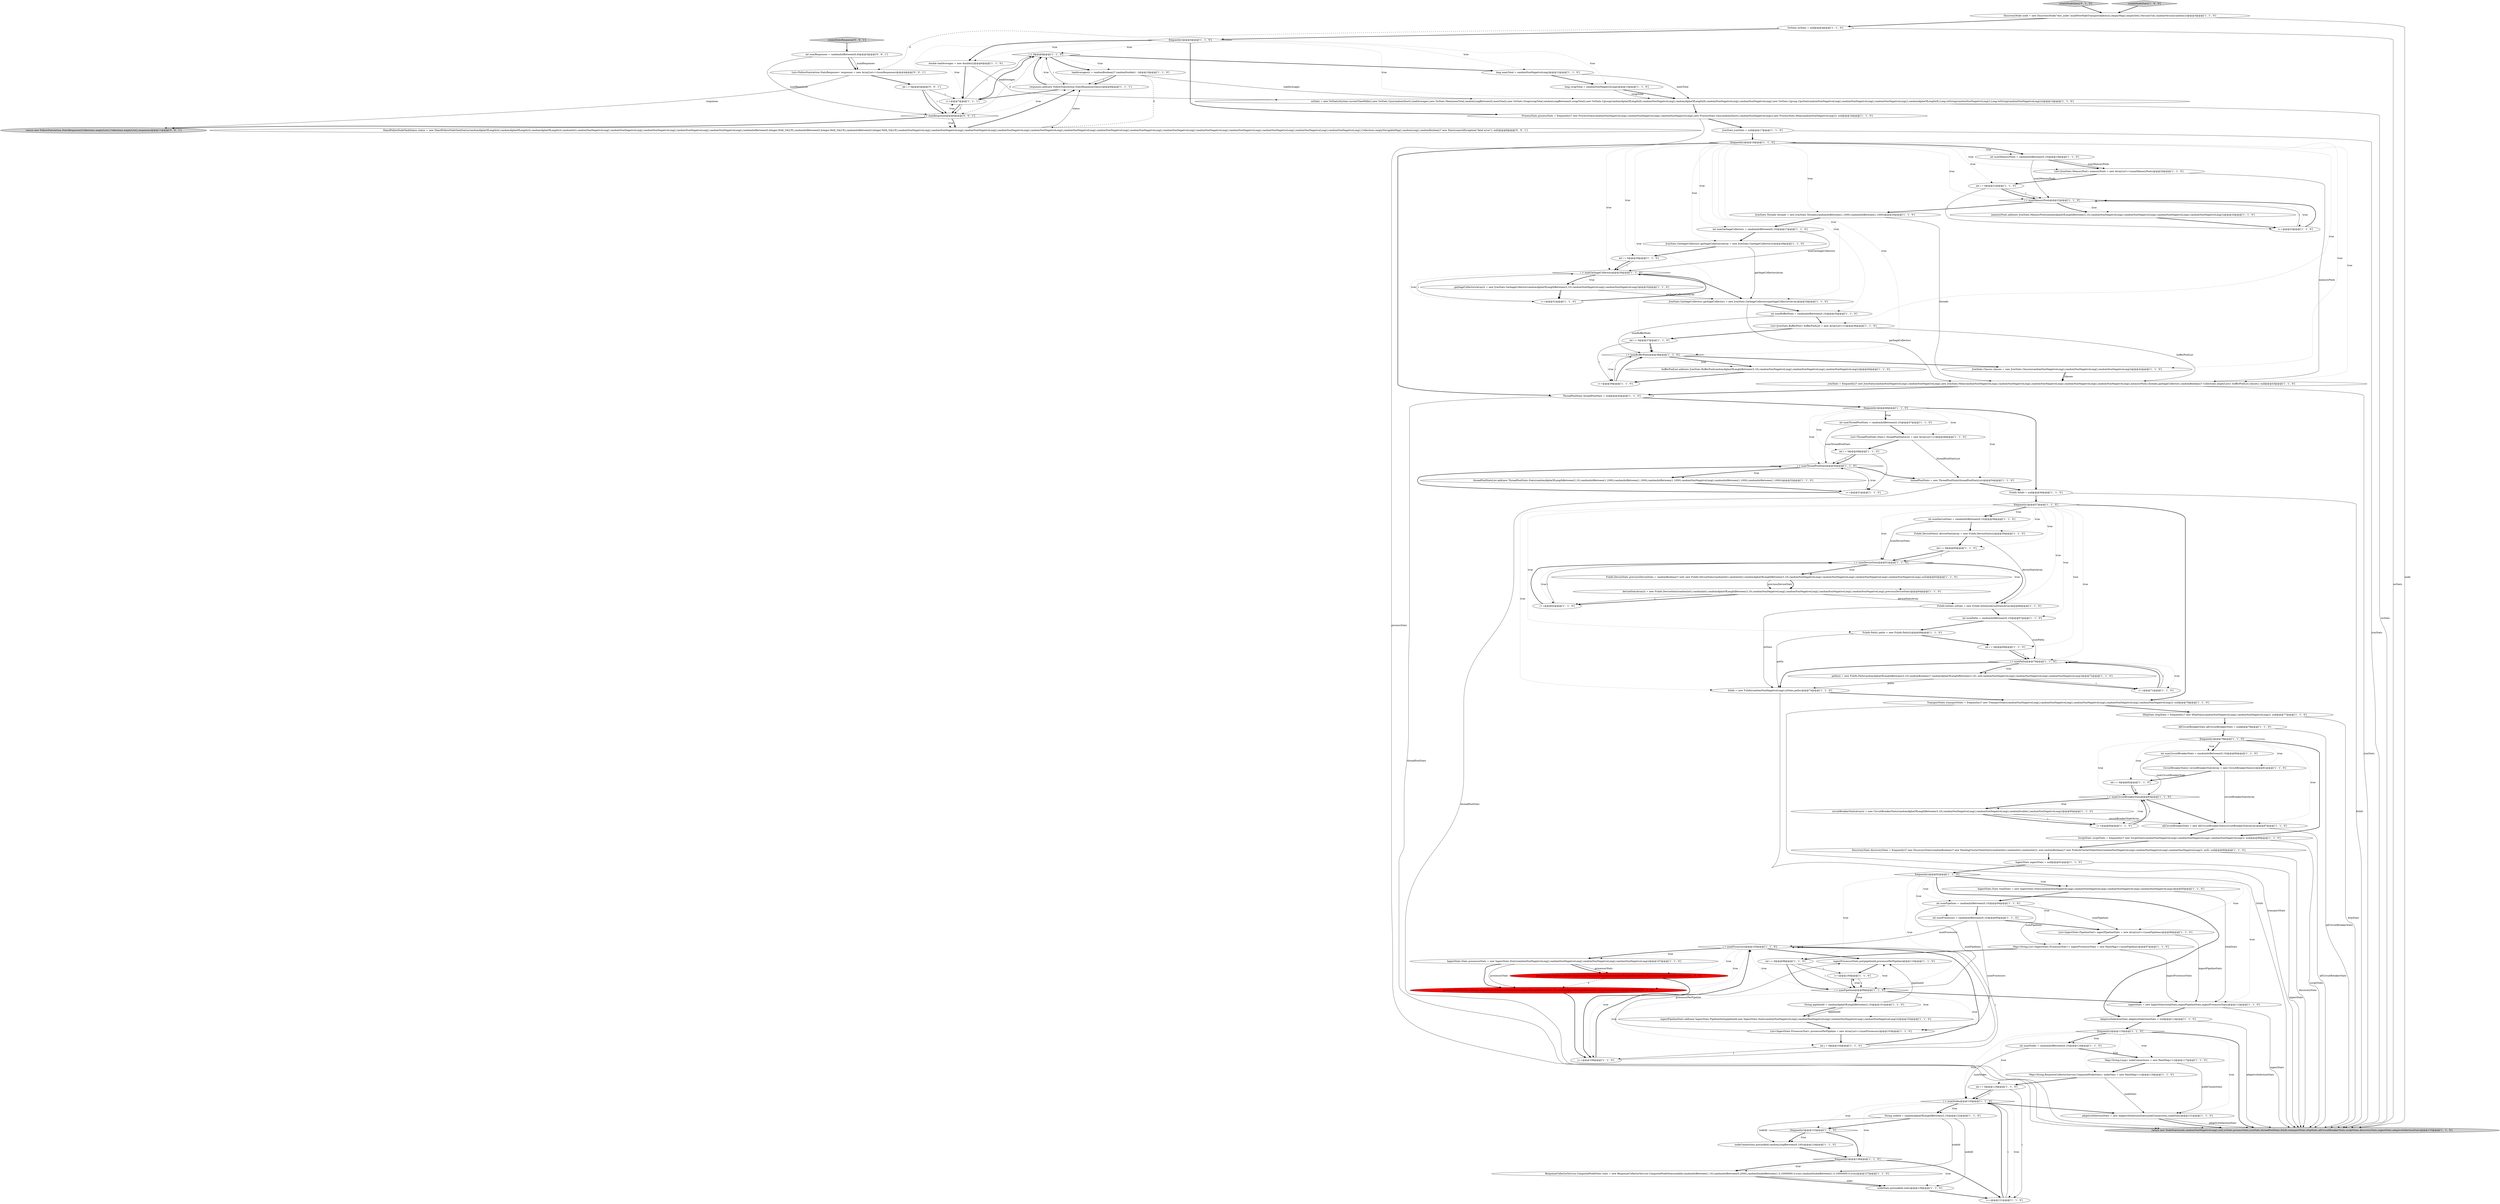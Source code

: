 digraph {
26 [style = filled, label = "j < numProcessors@@@105@@@['1', '1', '0']", fillcolor = white, shape = diamond image = "AAA0AAABBB1BBB"];
48 [style = filled, label = "threadPoolStatsList.add(new ThreadPoolStats.Stats(randomAlphaOfLengthBetween(3,10),randomIntBetween(1,1000),randomIntBetween(1,1000),randomIntBetween(1,1000),randomNonNegativeLong(),randomIntBetween(1,1000),randomIntBetween(1,1000)))@@@52@@@['1', '1', '0']", fillcolor = white, shape = ellipse image = "AAA0AAABBB1BBB"];
46 [style = filled, label = "i < 3@@@8@@@['1', '1', '0']", fillcolor = white, shape = diamond image = "AAA0AAABBB1BBB"];
27 [style = filled, label = "jvmStats = frequently()? new JvmStats(randomNonNegativeLong(),randomNonNegativeLong(),new JvmStats.Mem(randomNonNegativeLong(),randomNonNegativeLong(),randomNonNegativeLong(),randomNonNegativeLong(),randomNonNegativeLong(),memoryPools),threads,garbageCollectors,randomBoolean()? Collections.emptyList(): bufferPoolList,classes): null@@@43@@@['1', '1', '0']", fillcolor = white, shape = ellipse image = "AAA0AAABBB1BBB"];
106 [style = filled, label = "int i = 0@@@29@@@['1', '1', '0']", fillcolor = white, shape = ellipse image = "AAA0AAABBB1BBB"];
115 [style = filled, label = "return new FollowStatsAction.StatsResponses(Collections.emptyList(),Collections.emptyList(),responses)@@@11@@@['0', '0', '1']", fillcolor = lightgray, shape = ellipse image = "AAA0AAABBB3BBB"];
60 [style = filled, label = "JvmStats.Threads threads = new JvmStats.Threads(randomIntBetween(1,1000),randomIntBetween(1,1000))@@@26@@@['1', '1', '0']", fillcolor = white, shape = ellipse image = "AAA0AAABBB1BBB"];
94 [style = filled, label = "fsInfo = new FsInfo(randomNonNegativeLong(),ioStats,paths)@@@74@@@['1', '1', '0']", fillcolor = white, shape = ellipse image = "AAA0AAABBB1BBB"];
90 [style = filled, label = "i < numNodes@@@120@@@['1', '1', '0']", fillcolor = white, shape = diamond image = "AAA0AAABBB1BBB"];
95 [style = filled, label = "nodeConnections.put(nodeId,randomLongBetween(0,100))@@@124@@@['1', '1', '0']", fillcolor = white, shape = ellipse image = "AAA0AAABBB1BBB"];
91 [style = filled, label = "i < numBufferPools@@@38@@@['1', '1', '0']", fillcolor = white, shape = diamond image = "AAA0AAABBB1BBB"];
40 [style = filled, label = "ThreadPoolStats threadPoolStats = null@@@45@@@['1', '1', '0']", fillcolor = white, shape = ellipse image = "AAA0AAABBB1BBB"];
28 [style = filled, label = "Map<String,ResponseCollectorService.ComputedNodeStats> nodeStats = new HashMap<>()@@@118@@@['1', '1', '0']", fillcolor = white, shape = ellipse image = "AAA0AAABBB1BBB"];
5 [style = filled, label = "i < numPaths@@@70@@@['1', '1', '0']", fillcolor = white, shape = diamond image = "AAA0AAABBB1BBB"];
63 [style = filled, label = "DiscoveryNode node = new DiscoveryNode(\"test_node\",buildNewFakeTransportAddress(),emptyMap(),emptySet(),VersionUtils.randomVersion(random()))@@@3@@@['1', '1', '0']", fillcolor = white, shape = ellipse image = "AAA0AAABBB1BBB"];
51 [style = filled, label = "i < numMemoryPools@@@22@@@['1', '1', '0']", fillcolor = white, shape = diamond image = "AAA0AAABBB1BBB"];
117 [style = filled, label = "ShardFollowNodeTaskStatus status = new ShardFollowNodeTaskStatus(randomAlphaOfLength(4),randomAlphaOfLength(4),randomAlphaOfLength(4),randomInt(),randomNonNegativeLong(),randomNonNegativeLong(),randomNonNegativeLong(),randomNonNegativeLong(),randomNonNegativeLong(),randomIntBetween(0,Integer.MAX_VALUE),randomIntBetween(0,Integer.MAX_VALUE),randomIntBetween(0,Integer.MAX_VALUE),randomNonNegativeLong(),randomNonNegativeLong(),randomNonNegativeLong(),randomNonNegativeLong(),randomNonNegativeLong(),randomNonNegativeLong(),randomNonNegativeLong(),randomNonNegativeLong(),randomNonNegativeLong(),randomNonNegativeLong(),randomNonNegativeLong(),randomNonNegativeLong(),randomNonNegativeLong(),randomNonNegativeLong(),Collections.emptyNavigableMap(),randomLong(),randomBoolean()? new ElasticsearchException(\"fatal error\"): null)@@@8@@@['0', '0', '1']", fillcolor = white, shape = ellipse image = "AAA0AAABBB3BBB"];
45 [style = filled, label = "i < numPipelines@@@99@@@['1', '1', '0']", fillcolor = white, shape = diamond image = "AAA0AAABBB1BBB"];
17 [style = filled, label = "int i = 0@@@49@@@['1', '1', '0']", fillcolor = white, shape = ellipse image = "AAA0AAABBB1BBB"];
10 [style = filled, label = "int numMemoryPools = randomIntBetween(0,10)@@@19@@@['1', '1', '0']", fillcolor = white, shape = ellipse image = "AAA0AAABBB1BBB"];
97 [style = filled, label = "long swapTotal = randomNonNegativeLong()@@@13@@@['1', '1', '0']", fillcolor = white, shape = ellipse image = "AAA0AAABBB1BBB"];
66 [style = filled, label = "long memTotal = randomNonNegativeLong()@@@12@@@['1', '1', '0']", fillcolor = white, shape = ellipse image = "AAA0AAABBB1BBB"];
61 [style = filled, label = "int i = 0@@@37@@@['1', '1', '0']", fillcolor = white, shape = ellipse image = "AAA0AAABBB1BBB"];
73 [style = filled, label = "FsInfo.DeviceStats previousDeviceStats = randomBoolean()? null: new FsInfo.DeviceStats(randomInt(),randomInt(),randomAlphaOfLengthBetween(3,10),randomNonNegativeLong(),randomNonNegativeLong(),randomNonNegativeLong(),randomNonNegativeLong(),null)@@@63@@@['1', '1', '0']", fillcolor = white, shape = ellipse image = "AAA0AAABBB1BBB"];
15 [style = filled, label = "frequently()@@@126@@@['1', '1', '0']", fillcolor = white, shape = diamond image = "AAA0AAABBB1BBB"];
65 [style = filled, label = "i < numThreadPoolStats@@@50@@@['1', '1', '0']", fillcolor = white, shape = diamond image = "AAA0AAABBB1BBB"];
102 [style = filled, label = "paths(i( = new FsInfo.Path(randomAlphaOfLengthBetween(3,10),randomBoolean()? randomAlphaOfLengthBetween(3,10): null,randomNonNegativeLong(),randomNonNegativeLong(),randomNonNegativeLong())@@@72@@@['1', '1', '0']", fillcolor = white, shape = ellipse image = "AAA0AAABBB1BBB"];
114 [style = filled, label = "createStatsResponse['0', '0', '1']", fillcolor = lightgray, shape = diamond image = "AAA0AAABBB3BBB"];
83 [style = filled, label = "List<IngestStats.ProcessorStat> processorPerPipeline = new ArrayList<>(numProcessors)@@@103@@@['1', '1', '0']", fillcolor = white, shape = ellipse image = "AAA0AAABBB1BBB"];
113 [style = filled, label = "createNodeStats['0', '1', '0']", fillcolor = lightgray, shape = diamond image = "AAA0AAABBB2BBB"];
103 [style = filled, label = "i++@@@121@@@['1', '1', '0']", fillcolor = white, shape = ellipse image = "AAA0AAABBB1BBB"];
33 [style = filled, label = "createNodeStats['1', '0', '0']", fillcolor = lightgray, shape = diamond image = "AAA0AAABBB1BBB"];
87 [style = filled, label = "AllCircuitBreakerStats allCircuitBreakerStats = null@@@78@@@['1', '1', '0']", fillcolor = white, shape = ellipse image = "AAA0AAABBB1BBB"];
58 [style = filled, label = "FsInfo.DeviceStats(( deviceStatsArray = new FsInfo.DeviceStats((((@@@59@@@['1', '1', '0']", fillcolor = white, shape = ellipse image = "AAA0AAABBB1BBB"];
76 [style = filled, label = "JvmStats jvmStats = null@@@17@@@['1', '1', '0']", fillcolor = white, shape = ellipse image = "AAA0AAABBB1BBB"];
2 [style = filled, label = "AdaptiveSelectionStats adaptiveSelectionStats = null@@@114@@@['1', '1', '0']", fillcolor = white, shape = ellipse image = "AAA0AAABBB1BBB"];
64 [style = filled, label = "int i = 0@@@82@@@['1', '1', '0']", fillcolor = white, shape = ellipse image = "AAA0AAABBB1BBB"];
37 [style = filled, label = "IngestStats.Stats processorStats = new IngestStats.Stats(randomNonNegativeLong(),randomNonNegativeLong(),randomNonNegativeLong(),randomNonNegativeLong())@@@107@@@['1', '1', '0']", fillcolor = white, shape = ellipse image = "AAA0AAABBB1BBB"];
24 [style = filled, label = "OsStats osStats = null@@@4@@@['1', '1', '0']", fillcolor = white, shape = ellipse image = "AAA0AAABBB1BBB"];
111 [style = filled, label = "i++@@@39@@@['1', '1', '0']", fillcolor = white, shape = ellipse image = "AAA0AAABBB1BBB"];
79 [style = filled, label = "CircuitBreakerStats(( circuitBreakerStatsArray = new CircuitBreakerStats((((@@@81@@@['1', '1', '0']", fillcolor = white, shape = ellipse image = "AAA0AAABBB1BBB"];
57 [style = filled, label = "i < numCircuitBreakerStats@@@83@@@['1', '1', '0']", fillcolor = white, shape = diamond image = "AAA0AAABBB1BBB"];
120 [style = filled, label = "int numResponses = randomIntBetween(0,8)@@@3@@@['0', '0', '1']", fillcolor = white, shape = ellipse image = "AAA0AAABBB3BBB"];
74 [style = filled, label = "frequently()@@@79@@@['1', '1', '0']", fillcolor = white, shape = diamond image = "AAA0AAABBB1BBB"];
32 [style = filled, label = "ingestProcessorStats.put(pipelineId,processorPerPipeline)@@@110@@@['1', '1', '0']", fillcolor = white, shape = ellipse image = "AAA0AAABBB1BBB"];
29 [style = filled, label = "int numPipelines = randomIntBetween(0,10)@@@94@@@['1', '1', '0']", fillcolor = white, shape = ellipse image = "AAA0AAABBB1BBB"];
20 [style = filled, label = "FsInfo.IoStats ioStats = new FsInfo.IoStats(deviceStatsArray)@@@66@@@['1', '1', '0']", fillcolor = white, shape = ellipse image = "AAA0AAABBB1BBB"];
70 [style = filled, label = "i++@@@84@@@['1', '1', '0']", fillcolor = white, shape = ellipse image = "AAA0AAABBB1BBB"];
44 [style = filled, label = "garbageCollectorsArray(i( = new JvmStats.GarbageCollector(randomAlphaOfLengthBetween(3,10),randomNonNegativeLong(),randomNonNegativeLong())@@@32@@@['1', '1', '0']", fillcolor = white, shape = ellipse image = "AAA0AAABBB1BBB"];
98 [style = filled, label = "JvmStats.GarbageCollectors garbageCollectors = new JvmStats.GarbageCollectors(garbageCollectorsArray)@@@34@@@['1', '1', '0']", fillcolor = white, shape = ellipse image = "AAA0AAABBB1BBB"];
67 [style = filled, label = "List<JvmStats.BufferPool> bufferPoolList = new ArrayList<>()@@@36@@@['1', '1', '0']", fillcolor = white, shape = ellipse image = "AAA0AAABBB1BBB"];
14 [style = filled, label = "frequently()@@@92@@@['1', '1', '0']", fillcolor = white, shape = diamond image = "AAA0AAABBB1BBB"];
55 [style = filled, label = "ScriptStats scriptStats = frequently()? new ScriptStats(randomNonNegativeLong(),randomNonNegativeLong(),randomNonNegativeLong()): null@@@89@@@['1', '1', '0']", fillcolor = white, shape = ellipse image = "AAA0AAABBB1BBB"];
77 [style = filled, label = "List<ThreadPoolStats.Stats> threadPoolStatsList = new ArrayList<>()@@@48@@@['1', '1', '0']", fillcolor = white, shape = ellipse image = "AAA0AAABBB1BBB"];
99 [style = filled, label = "frequently()@@@5@@@['1', '1', '0']", fillcolor = white, shape = diamond image = "AAA0AAABBB1BBB"];
1 [style = filled, label = "i++@@@7@@@['1', '1', '1']", fillcolor = white, shape = ellipse image = "AAA0AAABBB1BBB"];
43 [style = filled, label = "ProcessStats processStats = frequently()? new ProcessStats(randomNonNegativeLong(),randomNonNegativeLong(),randomNonNegativeLong(),new ProcessStats.Cpu(randomShort(),randomNonNegativeLong()),new ProcessStats.Mem(randomNonNegativeLong())): null@@@16@@@['1', '1', '0']", fillcolor = white, shape = ellipse image = "AAA0AAABBB1BBB"];
3 [style = filled, label = "double loadAverages = new double((((@@@6@@@['1', '1', '0']", fillcolor = white, shape = ellipse image = "AAA0AAABBB1BBB"];
11 [style = filled, label = "JvmStats.GarbageCollector(( garbageCollectorsArray = new JvmStats.GarbageCollector((((@@@28@@@['1', '1', '0']", fillcolor = white, shape = ellipse image = "AAA0AAABBB1BBB"];
107 [style = filled, label = "IngestStats ingestStats = null@@@91@@@['1', '1', '0']", fillcolor = white, shape = ellipse image = "AAA0AAABBB1BBB"];
0 [style = filled, label = "int numGarbageCollectors = randomIntBetween(0,10)@@@27@@@['1', '1', '0']", fillcolor = white, shape = ellipse image = "AAA0AAABBB1BBB"];
110 [style = filled, label = "List<JvmStats.MemoryPool> memoryPools = new ArrayList<>(numMemoryPools)@@@20@@@['1', '1', '0']", fillcolor = white, shape = ellipse image = "AAA0AAABBB1BBB"];
39 [style = filled, label = "ResponseCollectorService.ComputedNodeStats stats = new ResponseCollectorService.ComputedNodeStats(nodeId,randomIntBetween(1,10),randomIntBetween(0,2000),randomDoubleBetween(1.0,10000000.0,true),randomDoubleBetween(1.0,10000000.0,true))@@@127@@@['1', '1', '0']", fillcolor = white, shape = ellipse image = "AAA0AAABBB1BBB"];
36 [style = filled, label = "int numCircuitBreakerStats = randomIntBetween(0,10)@@@80@@@['1', '1', '0']", fillcolor = white, shape = ellipse image = "AAA0AAABBB1BBB"];
21 [style = filled, label = "deviceStatsArray(i( = new FsInfo.DeviceStats(randomInt(),randomInt(),randomAlphaOfLengthBetween(3,10),randomNonNegativeLong(),randomNonNegativeLong(),randomNonNegativeLong(),randomNonNegativeLong(),previousDeviceStats)@@@64@@@['1', '1', '0']", fillcolor = white, shape = ellipse image = "AAA0AAABBB1BBB"];
41 [style = filled, label = "osStats = new OsStats(System.currentTimeMillis(),new OsStats.Cpu(randomShort(),loadAverages),new OsStats.Mem(memTotal,randomLongBetween(0,memTotal)),new OsStats.Swap(swapTotal,randomLongBetween(0,swapTotal)),new OsStats.Cgroup(randomAlphaOfLength(8),randomNonNegativeLong(),randomAlphaOfLength(8),randomNonNegativeLong(),randomNonNegativeLong(),new OsStats.Cgroup.CpuStat(randomNonNegativeLong(),randomNonNegativeLong(),randomNonNegativeLong()),randomAlphaOfLength(8),Long.toString(randomNonNegativeLong()),Long.toString(randomNonNegativeLong())))@@@14@@@['1', '1', '0']", fillcolor = white, shape = ellipse image = "AAA0AAABBB1BBB"];
118 [style = filled, label = "List<FollowStatsAction.StatsResponse> responses = new ArrayList<>(numResponses)@@@4@@@['0', '0', '1']", fillcolor = white, shape = ellipse image = "AAA0AAABBB3BBB"];
35 [style = filled, label = "int i = 0@@@21@@@['1', '1', '0']", fillcolor = white, shape = ellipse image = "AAA0AAABBB1BBB"];
49 [style = filled, label = "i++@@@71@@@['1', '1', '0']", fillcolor = white, shape = ellipse image = "AAA0AAABBB1BBB"];
7 [style = filled, label = "adaptiveSelectionStats = new AdaptiveSelectionStats(nodeConnections,nodeStats)@@@131@@@['1', '1', '0']", fillcolor = white, shape = ellipse image = "AAA0AAABBB1BBB"];
12 [style = filled, label = "int numDeviceStats = randomIntBetween(0,10)@@@58@@@['1', '1', '0']", fillcolor = white, shape = ellipse image = "AAA0AAABBB1BBB"];
85 [style = filled, label = "IngestStats.Stats totalStats = new IngestStats.Stats(randomNonNegativeLong(),randomNonNegativeLong(),randomNonNegativeLong(),randomNonNegativeLong())@@@93@@@['1', '1', '0']", fillcolor = white, shape = ellipse image = "AAA0AAABBB1BBB"];
68 [style = filled, label = "int numPaths = randomIntBetween(0,10)@@@67@@@['1', '1', '0']", fillcolor = white, shape = ellipse image = "AAA0AAABBB1BBB"];
100 [style = filled, label = "i++@@@100@@@['1', '1', '0']", fillcolor = white, shape = ellipse image = "AAA0AAABBB1BBB"];
112 [style = filled, label = "processorPerPipeline.add(new IngestStats.ProcessorStat(randomAlphaOfLengthBetween(3,10),randomAlphaOfLengthBetween(3,10),processorStats))@@@108@@@['0', '1', '0']", fillcolor = red, shape = ellipse image = "AAA1AAABBB2BBB"];
96 [style = filled, label = "i++@@@51@@@['1', '1', '0']", fillcolor = white, shape = ellipse image = "AAA0AAABBB1BBB"];
78 [style = filled, label = "int numBufferPools = randomIntBetween(0,10)@@@35@@@['1', '1', '0']", fillcolor = white, shape = ellipse image = "AAA0AAABBB1BBB"];
71 [style = filled, label = "threadPoolStats = new ThreadPoolStats(threadPoolStatsList)@@@54@@@['1', '1', '0']", fillcolor = white, shape = ellipse image = "AAA0AAABBB1BBB"];
62 [style = filled, label = "int i = 0@@@98@@@['1', '1', '0']", fillcolor = white, shape = ellipse image = "AAA0AAABBB1BBB"];
109 [style = filled, label = "frequently()@@@115@@@['1', '1', '0']", fillcolor = white, shape = diamond image = "AAA0AAABBB1BBB"];
54 [style = filled, label = "int numNodes = randomIntBetween(0,10)@@@116@@@['1', '1', '0']", fillcolor = white, shape = ellipse image = "AAA0AAABBB1BBB"];
23 [style = filled, label = "nodeStats.put(nodeId,stats)@@@128@@@['1', '1', '0']", fillcolor = white, shape = ellipse image = "AAA0AAABBB1BBB"];
105 [style = filled, label = "Map<String,Long> nodeConnections = new HashMap<>()@@@117@@@['1', '1', '0']", fillcolor = white, shape = ellipse image = "AAA0AAABBB1BBB"];
104 [style = filled, label = "return new NodeStats(node,randomNonNegativeLong(),null,osStats,processStats,jvmStats,threadPoolStats,fsInfo,transportStats,httpStats,allCircuitBreakerStats,scriptStats,discoveryStats,ingestStats,adaptiveSelectionStats)@@@133@@@['1', '1', '0']", fillcolor = lightgray, shape = ellipse image = "AAA0AAABBB1BBB"];
75 [style = filled, label = "TransportStats transportStats = frequently()? new TransportStats(randomNonNegativeLong(),randomNonNegativeLong(),randomNonNegativeLong(),randomNonNegativeLong(),randomNonNegativeLong()): null@@@76@@@['1', '1', '0']", fillcolor = white, shape = ellipse image = "AAA0AAABBB1BBB"];
31 [style = filled, label = "FsInfo.Path(( paths = new FsInfo.Path((((@@@68@@@['1', '1', '0']", fillcolor = white, shape = ellipse image = "AAA0AAABBB1BBB"];
47 [style = filled, label = "frequently()@@@18@@@['1', '1', '0']", fillcolor = white, shape = diamond image = "AAA0AAABBB1BBB"];
59 [style = filled, label = "int i = 0@@@69@@@['1', '1', '0']", fillcolor = white, shape = ellipse image = "AAA0AAABBB1BBB"];
101 [style = filled, label = "memoryPools.add(new JvmStats.MemoryPool(randomAlphaOfLengthBetween(3,10),randomNonNegativeLong(),randomNonNegativeLong(),randomNonNegativeLong(),randomNonNegativeLong()))@@@24@@@['1', '1', '0']", fillcolor = white, shape = ellipse image = "AAA0AAABBB1BBB"];
69 [style = filled, label = "int numProcessors = randomIntBetween(0,10)@@@95@@@['1', '1', '0']", fillcolor = white, shape = ellipse image = "AAA0AAABBB1BBB"];
42 [style = filled, label = "String nodeId = randomAlphaOfLengthBetween(3,10)@@@122@@@['1', '1', '0']", fillcolor = white, shape = ellipse image = "AAA0AAABBB1BBB"];
84 [style = filled, label = "frequently()@@@123@@@['1', '1', '0']", fillcolor = white, shape = diamond image = "AAA0AAABBB1BBB"];
9 [style = filled, label = "processorPerPipeline.add(new IngestStats.ProcessorStat(randomAlphaOfLengthBetween(3,10),processorStats))@@@108@@@['1', '0', '0']", fillcolor = red, shape = ellipse image = "AAA1AAABBB1BBB"];
4 [style = filled, label = "bufferPoolList.add(new JvmStats.BufferPool(randomAlphaOfLengthBetween(3,10),randomNonNegativeLong(),randomNonNegativeLong(),randomNonNegativeLong()))@@@40@@@['1', '1', '0']", fillcolor = white, shape = ellipse image = "AAA0AAABBB1BBB"];
25 [style = filled, label = "i++@@@31@@@['1', '1', '0']", fillcolor = white, shape = ellipse image = "AAA0AAABBB1BBB"];
89 [style = filled, label = "j++@@@106@@@['1', '1', '0']", fillcolor = white, shape = ellipse image = "AAA0AAABBB1BBB"];
6 [style = filled, label = "allCircuitBreakerStats = new AllCircuitBreakerStats(circuitBreakerStatsArray)@@@87@@@['1', '1', '0']", fillcolor = white, shape = ellipse image = "AAA0AAABBB1BBB"];
81 [style = filled, label = "circuitBreakerStatsArray(i( = new CircuitBreakerStats(randomAlphaOfLengthBetween(3,10),randomNonNegativeLong(),randomNonNegativeLong(),randomDouble(),randomNonNegativeLong())@@@85@@@['1', '1', '0']", fillcolor = white, shape = ellipse image = "AAA0AAABBB1BBB"];
86 [style = filled, label = "frequently()@@@46@@@['1', '1', '0']", fillcolor = white, shape = diamond image = "AAA0AAABBB1BBB"];
16 [style = filled, label = "i < numDeviceStats@@@61@@@['1', '1', '0']", fillcolor = white, shape = diamond image = "AAA0AAABBB1BBB"];
13 [style = filled, label = "JvmStats.Classes classes = new JvmStats.Classes(randomNonNegativeLong(),randomNonNegativeLong(),randomNonNegativeLong())@@@42@@@['1', '1', '0']", fillcolor = white, shape = ellipse image = "AAA0AAABBB1BBB"];
56 [style = filled, label = "FsInfo fsInfo = null@@@56@@@['1', '1', '0']", fillcolor = white, shape = ellipse image = "AAA0AAABBB1BBB"];
38 [style = filled, label = "responses.add(new FollowStatsAction.StatsResponse(status))@@@9@@@['1', '1', '1']", fillcolor = white, shape = ellipse image = "AAA0AAABBB1BBB"];
18 [style = filled, label = "List<IngestStats.PipelineStat> ingestPipelineStats = new ArrayList<>(numPipelines)@@@96@@@['1', '1', '0']", fillcolor = white, shape = ellipse image = "AAA0AAABBB1BBB"];
92 [style = filled, label = "HttpStats httpStats = frequently()? new HttpStats(randomNonNegativeLong(),randomNonNegativeLong()): null@@@77@@@['1', '1', '0']", fillcolor = white, shape = ellipse image = "AAA0AAABBB1BBB"];
8 [style = filled, label = "i < numGarbageCollectors@@@30@@@['1', '1', '0']", fillcolor = white, shape = diamond image = "AAA0AAABBB1BBB"];
82 [style = filled, label = "ingestPipelineStats.add(new IngestStats.PipelineStat(pipelineId,new IngestStats.Stats(randomNonNegativeLong(),randomNonNegativeLong(),randomNonNegativeLong(),randomNonNegativeLong())))@@@102@@@['1', '1', '0']", fillcolor = white, shape = ellipse image = "AAA0AAABBB1BBB"];
19 [style = filled, label = "int numThreadPoolStats = randomIntBetween(0,10)@@@47@@@['1', '1', '0']", fillcolor = white, shape = ellipse image = "AAA0AAABBB1BBB"];
93 [style = filled, label = "DiscoveryStats discoveryStats = frequently()? new DiscoveryStats(randomBoolean()? new PendingClusterStateStats(randomInt(),randomInt(),randomInt()): null,randomBoolean()? new PublishClusterStateStats(randomNonNegativeLong(),randomNonNegativeLong(),randomNonNegativeLong()): null): null@@@90@@@['1', '1', '0']", fillcolor = white, shape = ellipse image = "AAA0AAABBB1BBB"];
53 [style = filled, label = "int i = 0@@@60@@@['1', '1', '0']", fillcolor = white, shape = ellipse image = "AAA0AAABBB1BBB"];
116 [style = filled, label = "i < numResponses@@@6@@@['0', '0', '1']", fillcolor = white, shape = diamond image = "AAA0AAABBB3BBB"];
80 [style = filled, label = "ingestStats = new IngestStats(totalStats,ingestPipelineStats,ingestProcessorStats)@@@112@@@['1', '1', '0']", fillcolor = white, shape = ellipse image = "AAA0AAABBB1BBB"];
22 [style = filled, label = "loadAverages(i( = randomBoolean()? randomDouble(): -1@@@10@@@['1', '1', '0']", fillcolor = white, shape = ellipse image = "AAA0AAABBB1BBB"];
34 [style = filled, label = "Map<String,List<IngestStats.ProcessorStat>> ingestProcessorStats = new HashMap<>(numPipelines)@@@97@@@['1', '1', '0']", fillcolor = white, shape = ellipse image = "AAA0AAABBB1BBB"];
88 [style = filled, label = "int j = 0@@@104@@@['1', '1', '0']", fillcolor = white, shape = ellipse image = "AAA0AAABBB1BBB"];
30 [style = filled, label = "String pipelineId = randomAlphaOfLengthBetween(3,10)@@@101@@@['1', '1', '0']", fillcolor = white, shape = ellipse image = "AAA0AAABBB1BBB"];
50 [style = filled, label = "frequently()@@@57@@@['1', '1', '0']", fillcolor = white, shape = diamond image = "AAA0AAABBB1BBB"];
108 [style = filled, label = "i++@@@23@@@['1', '1', '0']", fillcolor = white, shape = ellipse image = "AAA0AAABBB1BBB"];
119 [style = filled, label = "int i = 0@@@5@@@['0', '0', '1']", fillcolor = white, shape = ellipse image = "AAA0AAABBB3BBB"];
52 [style = filled, label = "int i = 0@@@119@@@['1', '1', '0']", fillcolor = white, shape = ellipse image = "AAA0AAABBB1BBB"];
72 [style = filled, label = "i++@@@62@@@['1', '1', '0']", fillcolor = white, shape = ellipse image = "AAA0AAABBB1BBB"];
68->31 [style = bold, label=""];
54->90 [style = solid, label="numNodes"];
73->21 [style = bold, label=""];
42->84 [style = bold, label=""];
61->111 [style = solid, label="i"];
44->25 [style = solid, label="i"];
32->100 [style = bold, label=""];
113->63 [style = bold, label=""];
105->28 [style = bold, label=""];
99->46 [style = dotted, label="true"];
28->52 [style = bold, label=""];
93->107 [style = bold, label=""];
96->65 [style = solid, label="i"];
30->82 [style = solid, label="pipelineId"];
41->104 [style = solid, label="osStats"];
70->57 [style = bold, label=""];
29->45 [style = solid, label="numPipelines"];
69->18 [style = bold, label=""];
90->42 [style = dotted, label="true"];
106->8 [style = solid, label="i"];
60->0 [style = bold, label=""];
50->94 [style = dotted, label="true"];
48->96 [style = bold, label=""];
40->86 [style = bold, label=""];
52->90 [style = bold, label=""];
9->89 [style = bold, label=""];
50->59 [style = dotted, label="true"];
47->60 [style = dotted, label="true"];
99->43 [style = bold, label=""];
51->60 [style = bold, label=""];
1->116 [style = bold, label=""];
90->7 [style = bold, label=""];
47->51 [style = dotted, label="true"];
16->21 [style = dotted, label="true"];
38->46 [style = bold, label=""];
14->34 [style = dotted, label="true"];
49->5 [style = bold, label=""];
22->38 [style = solid, label="i"];
24->118 [style = dashed, label="0"];
111->91 [style = solid, label="i"];
91->4 [style = bold, label=""];
47->11 [style = dotted, label="true"];
0->11 [style = bold, label=""];
75->104 [style = solid, label="transportStats"];
86->77 [style = dotted, label="true"];
107->14 [style = bold, label=""];
59->5 [style = bold, label=""];
65->71 [style = bold, label=""];
74->79 [style = dotted, label="true"];
120->116 [style = solid, label="numResponses"];
5->102 [style = dotted, label="true"];
70->57 [style = solid, label="i"];
84->95 [style = dotted, label="true"];
106->8 [style = bold, label=""];
74->64 [style = dotted, label="true"];
45->26 [style = dotted, label="true"];
44->25 [style = bold, label=""];
14->2 [style = bold, label=""];
50->5 [style = dotted, label="true"];
46->22 [style = dotted, label="true"];
90->42 [style = bold, label=""];
50->68 [style = dotted, label="true"];
50->20 [style = dotted, label="true"];
47->78 [style = dotted, label="true"];
15->39 [style = dotted, label="true"];
99->41 [style = dotted, label="true"];
86->71 [style = dotted, label="true"];
84->15 [style = bold, label=""];
62->100 [style = solid, label="i"];
90->15 [style = dotted, label="true"];
59->5 [style = solid, label="i"];
14->80 [style = dotted, label="true"];
15->39 [style = bold, label=""];
87->104 [style = solid, label="allCircuitBreakerStats"];
55->104 [style = solid, label="scriptStats"];
14->29 [style = dotted, label="true"];
45->30 [style = dotted, label="true"];
64->57 [style = solid, label="i"];
25->8 [style = bold, label=""];
63->104 [style = solid, label="node"];
99->66 [style = dotted, label="true"];
66->41 [style = solid, label="memTotal"];
73->21 [style = solid, label="previousDeviceStats"];
26->37 [style = dotted, label="true"];
27->104 [style = solid, label="jvmStats"];
65->48 [style = bold, label=""];
103->90 [style = bold, label=""];
47->10 [style = bold, label=""];
8->44 [style = bold, label=""];
77->17 [style = bold, label=""];
45->30 [style = bold, label=""];
36->79 [style = bold, label=""];
37->9 [style = solid, label="processorStats"];
116->1 [style = dotted, label="true"];
74->6 [style = dotted, label="true"];
21->72 [style = bold, label=""];
39->23 [style = bold, label=""];
45->32 [style = dotted, label="true"];
108->51 [style = bold, label=""];
86->56 [style = bold, label=""];
24->104 [style = solid, label="osStats"];
26->32 [style = bold, label=""];
105->7 [style = solid, label="nodeConnections"];
116->117 [style = dotted, label="true"];
52->103 [style = solid, label="i"];
17->65 [style = solid, label="i"];
62->45 [style = bold, label=""];
17->65 [style = bold, label=""];
5->102 [style = bold, label=""];
26->9 [style = dotted, label="true"];
67->61 [style = bold, label=""];
118->119 [style = bold, label=""];
86->17 [style = dotted, label="true"];
89->26 [style = bold, label=""];
10->110 [style = bold, label=""];
56->50 [style = bold, label=""];
85->80 [style = solid, label="totalStats"];
91->4 [style = dotted, label="true"];
26->112 [style = dotted, label="true"];
68->5 [style = solid, label="numPaths"];
71->56 [style = bold, label=""];
109->28 [style = dotted, label="true"];
47->8 [style = dotted, label="true"];
99->97 [style = dotted, label="true"];
31->59 [style = bold, label=""];
95->15 [style = bold, label=""];
109->105 [style = dotted, label="true"];
9->112 [style = dashed, label="0"];
18->34 [style = bold, label=""];
100->45 [style = bold, label=""];
69->83 [style = solid, label="numProcessors"];
55->93 [style = bold, label=""];
60->27 [style = solid, label="threads"];
62->45 [style = solid, label="i"];
85->29 [style = bold, label=""];
109->54 [style = dotted, label="true"];
38->1 [style = bold, label=""];
82->83 [style = bold, label=""];
76->104 [style = solid, label="jvmStats"];
18->80 [style = solid, label="ingestPipelineStats"];
6->55 [style = bold, label=""];
13->27 [style = bold, label=""];
58->53 [style = bold, label=""];
28->7 [style = solid, label="nodeStats"];
47->10 [style = dotted, label="true"];
88->89 [style = solid, label="j"];
38->46 [style = solid, label="i"];
45->83 [style = dotted, label="true"];
34->80 [style = solid, label="ingestProcessorStats"];
1->116 [style = solid, label="i"];
72->16 [style = solid, label="i"];
46->38 [style = dotted, label="true"];
25->8 [style = solid, label="i"];
42->39 [style = solid, label="nodeId"];
83->32 [style = solid, label="processorPerPipeline"];
100->45 [style = solid, label="i"];
45->82 [style = dotted, label="true"];
116->117 [style = bold, label=""];
56->104 [style = solid, label="fsInfo"];
53->16 [style = solid, label="i"];
47->67 [style = dotted, label="true"];
120->118 [style = solid, label="numResponses"];
29->18 [style = solid, label="numPipelines"];
65->48 [style = dotted, label="true"];
14->85 [style = bold, label=""];
97->41 [style = bold, label=""];
27->40 [style = bold, label=""];
36->57 [style = solid, label="numCircuitBreakerStats"];
58->20 [style = solid, label="deviceStatsArray"];
116->115 [style = bold, label=""];
14->85 [style = dotted, label="true"];
110->27 [style = solid, label="memoryPools"];
44->98 [style = solid, label="garbageCollectorsArray"];
46->116 [style = dashed, label="0"];
69->26 [style = solid, label="numProcessors"];
6->104 [style = solid, label="allCircuitBreakerStats"];
47->98 [style = dotted, label="true"];
1->46 [style = bold, label=""];
37->9 [style = bold, label=""];
87->74 [style = bold, label=""];
30->32 [style = solid, label="pipelineId"];
61->91 [style = solid, label="i"];
46->66 [style = bold, label=""];
99->1 [style = dotted, label="true"];
50->12 [style = bold, label=""];
91->111 [style = dotted, label="true"];
79->6 [style = solid, label="circuitBreakerStatsArray"];
47->91 [style = dotted, label="true"];
35->108 [style = solid, label="i"];
29->34 [style = solid, label="numPipelines"];
90->103 [style = dotted, label="true"];
14->18 [style = dotted, label="true"];
74->57 [style = dotted, label="true"];
3->41 [style = solid, label="loadAverages"];
51->101 [style = bold, label=""];
20->94 [style = solid, label="ioStats"];
1->46 [style = solid, label="i"];
109->7 [style = dotted, label="true"];
99->3 [style = bold, label=""];
50->75 [style = bold, label=""];
30->82 [style = bold, label=""];
76->47 [style = bold, label=""];
94->75 [style = bold, label=""];
26->89 [style = dotted, label="true"];
65->96 [style = dotted, label="true"];
22->38 [style = bold, label=""];
109->90 [style = dotted, label="true"];
99->3 [style = dotted, label="true"];
5->94 [style = bold, label=""];
98->78 [style = bold, label=""];
34->62 [style = bold, label=""];
19->65 [style = solid, label="numThreadPoolStats"];
80->104 [style = solid, label="ingestStats"];
16->20 [style = bold, label=""];
91->13 [style = bold, label=""];
35->51 [style = bold, label=""];
64->57 [style = bold, label=""];
119->116 [style = solid, label="i"];
98->27 [style = solid, label="garbageCollectors"];
86->19 [style = dotted, label="true"];
3->1 [style = bold, label=""];
22->41 [style = solid, label="loadAverages"];
96->65 [style = bold, label=""];
14->69 [style = dotted, label="true"];
29->69 [style = bold, label=""];
63->24 [style = bold, label=""];
10->51 [style = solid, label="numMemoryPools"];
86->65 [style = dotted, label="true"];
21->20 [style = solid, label="deviceStatsArray"];
80->2 [style = bold, label=""];
90->84 [style = dotted, label="true"];
47->110 [style = dotted, label="true"];
47->0 [style = dotted, label="true"];
46->22 [style = bold, label=""];
21->72 [style = solid, label="i"];
40->104 [style = solid, label="threadPoolStats"];
10->110 [style = solid, label="numMemoryPools"];
7->104 [style = solid, label="adaptiveSelectionStats"];
117->38 [style = solid, label="status"];
45->80 [style = bold, label=""];
74->36 [style = bold, label=""];
8->44 [style = dotted, label="true"];
31->94 [style = solid, label="paths"];
14->62 [style = dotted, label="true"];
39->23 [style = solid, label="stats"];
108->51 [style = solid, label="i"];
112->89 [style = bold, label=""];
77->71 [style = solid, label="threadPoolStatsList"];
50->58 [style = dotted, label="true"];
109->54 [style = bold, label=""];
53->16 [style = bold, label=""];
0->8 [style = solid, label="numGarbageCollectors"];
101->108 [style = bold, label=""];
37->112 [style = bold, label=""];
47->13 [style = dotted, label="true"];
11->98 [style = solid, label="garbageCollectorsArray"];
54->105 [style = bold, label=""];
116->38 [style = dotted, label="true"];
111->91 [style = bold, label=""];
83->88 [style = bold, label=""];
109->104 [style = bold, label=""];
14->45 [style = dotted, label="true"];
17->96 [style = solid, label="i"];
35->51 [style = solid, label="i"];
4->111 [style = bold, label=""];
15->103 [style = bold, label=""];
2->104 [style = solid, label="adaptiveSelectionStats"];
81->70 [style = solid, label="i"];
22->117 [style = dashed, label="0"];
33->63 [style = bold, label=""];
92->87 [style = bold, label=""];
20->68 [style = bold, label=""];
92->104 [style = solid, label="httpStats"];
47->61 [style = dotted, label="true"];
88->26 [style = solid, label="j"];
7->104 [style = bold, label=""];
50->12 [style = dotted, label="true"];
23->103 [style = bold, label=""];
72->16 [style = bold, label=""];
11->106 [style = bold, label=""];
45->88 [style = dotted, label="true"];
119->116 [style = bold, label=""];
57->70 [style = dotted, label="true"];
119->1 [style = solid, label="i"];
5->49 [style = dotted, label="true"];
97->41 [style = solid, label="swapTotal"];
103->90 [style = solid, label="i"];
51->101 [style = dotted, label="true"];
102->49 [style = bold, label=""];
120->118 [style = bold, label=""];
109->52 [style = dotted, label="true"];
12->16 [style = solid, label="numDeviceStats"];
43->104 [style = solid, label="processStats"];
57->81 [style = dotted, label="true"];
102->49 [style = solid, label="i"];
89->26 [style = solid, label="j"];
57->6 [style = bold, label=""];
13->27 [style = solid, label="classes"];
26->37 [style = bold, label=""];
16->73 [style = bold, label=""];
41->43 [style = bold, label=""];
8->25 [style = dotted, label="true"];
81->6 [style = solid, label="circuitBreakerStatsArray"];
107->104 [style = solid, label="ingestStats"];
47->40 [style = bold, label=""];
45->100 [style = dotted, label="true"];
71->104 [style = solid, label="threadPoolStats"];
8->98 [style = bold, label=""];
66->97 [style = bold, label=""];
61->91 [style = bold, label=""];
52->90 [style = solid, label="i"];
43->76 [style = bold, label=""];
51->108 [style = dotted, label="true"];
74->36 [style = dotted, label="true"];
37->112 [style = solid, label="processorStats"];
50->53 [style = dotted, label="true"];
16->73 [style = dotted, label="true"];
86->19 [style = bold, label=""];
88->26 [style = bold, label=""];
57->81 [style = bold, label=""];
102->94 [style = solid, label="paths"];
15->23 [style = dotted, label="true"];
94->104 [style = solid, label="fsInfo"];
19->77 [style = bold, label=""];
84->95 [style = bold, label=""];
42->23 [style = solid, label="nodeId"];
42->95 [style = solid, label="nodeId"];
93->104 [style = solid, label="discoveryStats"];
74->55 [style = bold, label=""];
110->35 [style = bold, label=""];
114->120 [style = bold, label=""];
47->27 [style = dotted, label="true"];
24->99 [style = bold, label=""];
50->16 [style = dotted, label="true"];
47->106 [style = dotted, label="true"];
50->31 [style = dotted, label="true"];
79->64 [style = bold, label=""];
118->115 [style = solid, label="responses"];
47->35 [style = dotted, label="true"];
49->5 [style = solid, label="i"];
81->70 [style = bold, label=""];
78->67 [style = bold, label=""];
78->91 [style = solid, label="numBufferPools"];
117->38 [style = bold, label=""];
16->72 [style = dotted, label="true"];
2->109 [style = bold, label=""];
75->92 [style = bold, label=""];
67->27 [style = solid, label="bufferPoolList"];
12->58 [style = bold, label=""];
}
